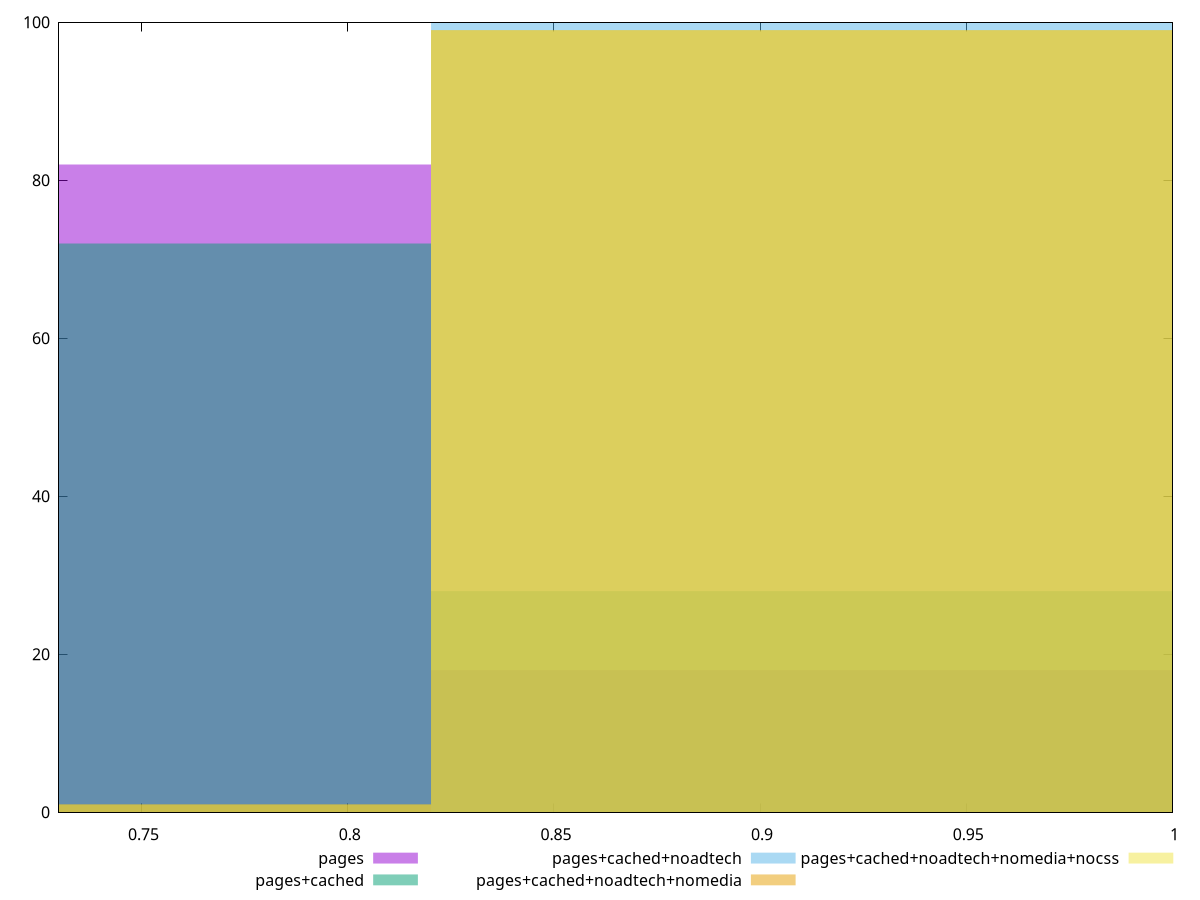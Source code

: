 reset

$pages <<EOF
0.7030410313389479 82
0.9373880417852638 18
EOF

$pagesCached <<EOF
0.7030410313389479 72
0.9373880417852638 28
EOF

$pagesCachedNoadtech <<EOF
0.9373880417852638 100
EOF

$pagesCachedNoadtechNomedia <<EOF
0.7030410313389479 1
0.9373880417852638 99
EOF

$pagesCachedNoadtechNomediaNocss <<EOF
0.7030410313389479 1
0.9373880417852638 99
EOF

set key outside below
set boxwidth 0.23434701044631595
set xrange [0.73:1]
set yrange [0:100]
set trange [0:100]
set style fill transparent solid 0.5 noborder
set terminal svg size 640, 530 enhanced background rgb 'white'
set output "report_00026_2021-02-22T21:38:55.199Z/uses-rel-preconnect/comparison/histogram/all_score.svg"

plot $pages title "pages" with boxes, \
     $pagesCached title "pages+cached" with boxes, \
     $pagesCachedNoadtech title "pages+cached+noadtech" with boxes, \
     $pagesCachedNoadtechNomedia title "pages+cached+noadtech+nomedia" with boxes, \
     $pagesCachedNoadtechNomediaNocss title "pages+cached+noadtech+nomedia+nocss" with boxes

reset
